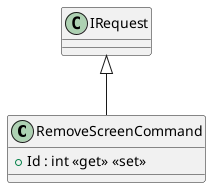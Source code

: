 @startuml
class RemoveScreenCommand {
    + Id : int <<get>> <<set>>
}
IRequest <|-- RemoveScreenCommand
@enduml
